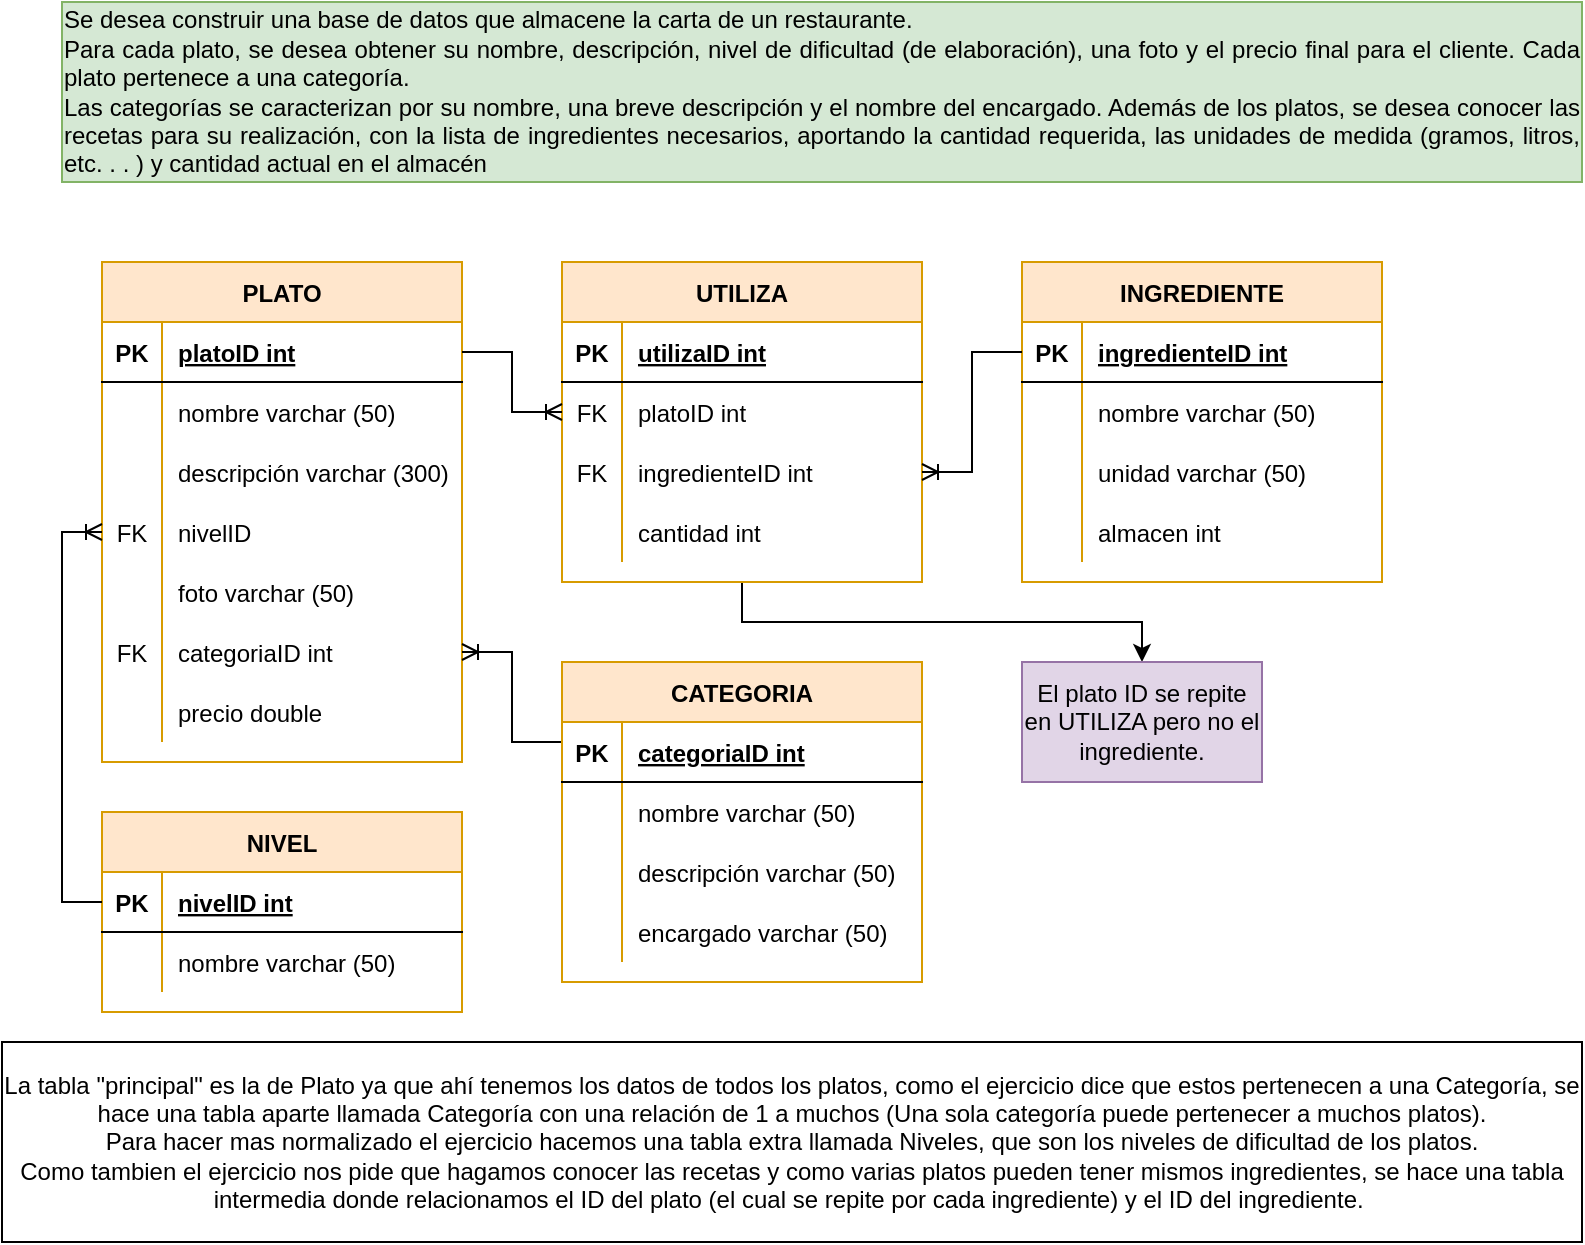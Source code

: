 <mxfile version="15.4.3" type="google"><diagram id="D0yZV_i4yqagkB4e9juL" name="Page-1"><mxGraphModel dx="868" dy="460" grid="1" gridSize="10" guides="1" tooltips="1" connect="1" arrows="1" fold="1" page="1" pageScale="1" pageWidth="827" pageHeight="1169" math="0" shadow="0"><root><mxCell id="0"/><mxCell id="1" parent="0"/><mxCell id="RPkCA1NqqjbcEK1v02P2-1" value="&lt;div style=&quot;text-align: justify&quot;&gt;&lt;div&gt;Se desea construir una base de datos que almacene la carta de un restaurante.&lt;/div&gt;&lt;div&gt;Para cada plato, se desea obtener su nombre, descripción, nivel de dificultad (de elaboración), una foto y el precio final para el cliente. Cada plato pertenece a una categoría.&lt;/div&gt;&lt;div&gt;Las categorías se caracterizan por su nombre, una breve descripción y el nombre del encargado. Además de los platos, se desea conocer las recetas para su realización, con la lista de ingredientes necesarios, aportando la cantidad requerida, las unidades de medida (gramos, litros, etc. . . ) y cantidad actual en el almacén&lt;/div&gt;&lt;/div&gt;" style="rounded=0;whiteSpace=wrap;html=1;fillColor=#d5e8d4;strokeColor=#82b366;" parent="1" vertex="1"><mxGeometry x="40" y="20" width="760" height="90" as="geometry"/></mxCell><mxCell id="RPkCA1NqqjbcEK1v02P2-2" value="PLATO" style="shape=table;startSize=30;container=1;collapsible=1;childLayout=tableLayout;fixedRows=1;rowLines=0;fontStyle=1;align=center;resizeLast=1;fillColor=#ffe6cc;strokeColor=#d79b00;" parent="1" vertex="1"><mxGeometry x="60" y="150" width="180" height="250" as="geometry"/></mxCell><mxCell id="RPkCA1NqqjbcEK1v02P2-3" value="" style="shape=partialRectangle;collapsible=0;dropTarget=0;pointerEvents=0;fillColor=none;top=0;left=0;bottom=1;right=0;points=[[0,0.5],[1,0.5]];portConstraint=eastwest;" parent="RPkCA1NqqjbcEK1v02P2-2" vertex="1"><mxGeometry y="30" width="180" height="30" as="geometry"/></mxCell><mxCell id="RPkCA1NqqjbcEK1v02P2-4" value="PK" style="shape=partialRectangle;connectable=0;fillColor=none;top=0;left=0;bottom=0;right=0;fontStyle=1;overflow=hidden;" parent="RPkCA1NqqjbcEK1v02P2-3" vertex="1"><mxGeometry width="30" height="30" as="geometry"/></mxCell><mxCell id="RPkCA1NqqjbcEK1v02P2-5" value="platoID int" style="shape=partialRectangle;connectable=0;fillColor=none;top=0;left=0;bottom=0;right=0;align=left;spacingLeft=6;fontStyle=5;overflow=hidden;" parent="RPkCA1NqqjbcEK1v02P2-3" vertex="1"><mxGeometry x="30" width="150" height="30" as="geometry"/></mxCell><mxCell id="RPkCA1NqqjbcEK1v02P2-6" value="" style="shape=partialRectangle;collapsible=0;dropTarget=0;pointerEvents=0;fillColor=none;top=0;left=0;bottom=0;right=0;points=[[0,0.5],[1,0.5]];portConstraint=eastwest;" parent="RPkCA1NqqjbcEK1v02P2-2" vertex="1"><mxGeometry y="60" width="180" height="30" as="geometry"/></mxCell><mxCell id="RPkCA1NqqjbcEK1v02P2-7" value="" style="shape=partialRectangle;connectable=0;fillColor=none;top=0;left=0;bottom=0;right=0;editable=1;overflow=hidden;" parent="RPkCA1NqqjbcEK1v02P2-6" vertex="1"><mxGeometry width="30" height="30" as="geometry"/></mxCell><mxCell id="RPkCA1NqqjbcEK1v02P2-8" value="nombre varchar (50)" style="shape=partialRectangle;connectable=0;fillColor=none;top=0;left=0;bottom=0;right=0;align=left;spacingLeft=6;overflow=hidden;" parent="RPkCA1NqqjbcEK1v02P2-6" vertex="1"><mxGeometry x="30" width="150" height="30" as="geometry"/></mxCell><mxCell id="RPkCA1NqqjbcEK1v02P2-9" value="" style="shape=partialRectangle;collapsible=0;dropTarget=0;pointerEvents=0;fillColor=none;top=0;left=0;bottom=0;right=0;points=[[0,0.5],[1,0.5]];portConstraint=eastwest;" parent="RPkCA1NqqjbcEK1v02P2-2" vertex="1"><mxGeometry y="90" width="180" height="30" as="geometry"/></mxCell><mxCell id="RPkCA1NqqjbcEK1v02P2-10" value="" style="shape=partialRectangle;connectable=0;fillColor=none;top=0;left=0;bottom=0;right=0;editable=1;overflow=hidden;" parent="RPkCA1NqqjbcEK1v02P2-9" vertex="1"><mxGeometry width="30" height="30" as="geometry"/></mxCell><mxCell id="RPkCA1NqqjbcEK1v02P2-11" value="descripción varchar (300) " style="shape=partialRectangle;connectable=0;fillColor=none;top=0;left=0;bottom=0;right=0;align=left;spacingLeft=6;overflow=hidden;" parent="RPkCA1NqqjbcEK1v02P2-9" vertex="1"><mxGeometry x="30" width="150" height="30" as="geometry"/></mxCell><mxCell id="RPkCA1NqqjbcEK1v02P2-12" value="" style="shape=partialRectangle;collapsible=0;dropTarget=0;pointerEvents=0;fillColor=none;top=0;left=0;bottom=0;right=0;points=[[0,0.5],[1,0.5]];portConstraint=eastwest;" parent="RPkCA1NqqjbcEK1v02P2-2" vertex="1"><mxGeometry y="120" width="180" height="30" as="geometry"/></mxCell><mxCell id="RPkCA1NqqjbcEK1v02P2-13" value="FK" style="shape=partialRectangle;connectable=0;fillColor=none;top=0;left=0;bottom=0;right=0;editable=1;overflow=hidden;" parent="RPkCA1NqqjbcEK1v02P2-12" vertex="1"><mxGeometry width="30" height="30" as="geometry"/></mxCell><mxCell id="RPkCA1NqqjbcEK1v02P2-14" value="nivelID" style="shape=partialRectangle;connectable=0;fillColor=none;top=0;left=0;bottom=0;right=0;align=left;spacingLeft=6;overflow=hidden;" parent="RPkCA1NqqjbcEK1v02P2-12" vertex="1"><mxGeometry x="30" width="150" height="30" as="geometry"/></mxCell><mxCell id="RPkCA1NqqjbcEK1v02P2-41" value="" style="shape=partialRectangle;collapsible=0;dropTarget=0;pointerEvents=0;fillColor=none;top=0;left=0;bottom=0;right=0;points=[[0,0.5],[1,0.5]];portConstraint=eastwest;" parent="RPkCA1NqqjbcEK1v02P2-2" vertex="1"><mxGeometry y="150" width="180" height="30" as="geometry"/></mxCell><mxCell id="RPkCA1NqqjbcEK1v02P2-42" value="" style="shape=partialRectangle;connectable=0;fillColor=none;top=0;left=0;bottom=0;right=0;editable=1;overflow=hidden;" parent="RPkCA1NqqjbcEK1v02P2-41" vertex="1"><mxGeometry width="30" height="30" as="geometry"/></mxCell><mxCell id="RPkCA1NqqjbcEK1v02P2-43" value="foto varchar (50)" style="shape=partialRectangle;connectable=0;fillColor=none;top=0;left=0;bottom=0;right=0;align=left;spacingLeft=6;overflow=hidden;" parent="RPkCA1NqqjbcEK1v02P2-41" vertex="1"><mxGeometry x="30" width="150" height="30" as="geometry"/></mxCell><mxCell id="RPkCA1NqqjbcEK1v02P2-44" value="" style="shape=partialRectangle;collapsible=0;dropTarget=0;pointerEvents=0;fillColor=none;top=0;left=0;bottom=0;right=0;points=[[0,0.5],[1,0.5]];portConstraint=eastwest;" parent="RPkCA1NqqjbcEK1v02P2-2" vertex="1"><mxGeometry y="180" width="180" height="30" as="geometry"/></mxCell><mxCell id="RPkCA1NqqjbcEK1v02P2-45" value="FK" style="shape=partialRectangle;connectable=0;fillColor=none;top=0;left=0;bottom=0;right=0;editable=1;overflow=hidden;" parent="RPkCA1NqqjbcEK1v02P2-44" vertex="1"><mxGeometry width="30" height="30" as="geometry"/></mxCell><mxCell id="RPkCA1NqqjbcEK1v02P2-46" value="categoriaID int" style="shape=partialRectangle;connectable=0;fillColor=none;top=0;left=0;bottom=0;right=0;align=left;spacingLeft=6;overflow=hidden;" parent="RPkCA1NqqjbcEK1v02P2-44" vertex="1"><mxGeometry x="30" width="150" height="30" as="geometry"/></mxCell><mxCell id="RPkCA1NqqjbcEK1v02P2-47" value="" style="shape=partialRectangle;collapsible=0;dropTarget=0;pointerEvents=0;fillColor=none;top=0;left=0;bottom=0;right=0;points=[[0,0.5],[1,0.5]];portConstraint=eastwest;" parent="RPkCA1NqqjbcEK1v02P2-2" vertex="1"><mxGeometry y="210" width="180" height="30" as="geometry"/></mxCell><mxCell id="RPkCA1NqqjbcEK1v02P2-48" value="" style="shape=partialRectangle;connectable=0;fillColor=none;top=0;left=0;bottom=0;right=0;editable=1;overflow=hidden;" parent="RPkCA1NqqjbcEK1v02P2-47" vertex="1"><mxGeometry width="30" height="30" as="geometry"/></mxCell><mxCell id="RPkCA1NqqjbcEK1v02P2-49" value="precio double" style="shape=partialRectangle;connectable=0;fillColor=none;top=0;left=0;bottom=0;right=0;align=left;spacingLeft=6;overflow=hidden;" parent="RPkCA1NqqjbcEK1v02P2-47" vertex="1"><mxGeometry x="30" width="150" height="30" as="geometry"/></mxCell><mxCell id="RPkCA1NqqjbcEK1v02P2-84" style="edgeStyle=orthogonalEdgeStyle;rounded=0;orthogonalLoop=1;jettySize=auto;html=1;exitX=0.5;exitY=1;exitDx=0;exitDy=0;entryX=0.5;entryY=0;entryDx=0;entryDy=0;endArrow=classic;endFill=1;" parent="1" source="RPkCA1NqqjbcEK1v02P2-15" target="RPkCA1NqqjbcEK1v02P2-83" edge="1"><mxGeometry relative="1" as="geometry"/></mxCell><mxCell id="RPkCA1NqqjbcEK1v02P2-15" value="UTILIZA" style="shape=table;startSize=30;container=1;collapsible=1;childLayout=tableLayout;fixedRows=1;rowLines=0;fontStyle=1;align=center;resizeLast=1;fillColor=#ffe6cc;strokeColor=#d79b00;" parent="1" vertex="1"><mxGeometry x="290" y="150" width="180" height="160" as="geometry"/></mxCell><mxCell id="RPkCA1NqqjbcEK1v02P2-16" value="" style="shape=partialRectangle;collapsible=0;dropTarget=0;pointerEvents=0;fillColor=none;top=0;left=0;bottom=1;right=0;points=[[0,0.5],[1,0.5]];portConstraint=eastwest;" parent="RPkCA1NqqjbcEK1v02P2-15" vertex="1"><mxGeometry y="30" width="180" height="30" as="geometry"/></mxCell><mxCell id="RPkCA1NqqjbcEK1v02P2-17" value="PK" style="shape=partialRectangle;connectable=0;fillColor=none;top=0;left=0;bottom=0;right=0;fontStyle=1;overflow=hidden;" parent="RPkCA1NqqjbcEK1v02P2-16" vertex="1"><mxGeometry width="30" height="30" as="geometry"/></mxCell><mxCell id="RPkCA1NqqjbcEK1v02P2-18" value="utilizaID int" style="shape=partialRectangle;connectable=0;fillColor=none;top=0;left=0;bottom=0;right=0;align=left;spacingLeft=6;fontStyle=5;overflow=hidden;" parent="RPkCA1NqqjbcEK1v02P2-16" vertex="1"><mxGeometry x="30" width="150" height="30" as="geometry"/></mxCell><mxCell id="RPkCA1NqqjbcEK1v02P2-19" value="" style="shape=partialRectangle;collapsible=0;dropTarget=0;pointerEvents=0;fillColor=none;top=0;left=0;bottom=0;right=0;points=[[0,0.5],[1,0.5]];portConstraint=eastwest;" parent="RPkCA1NqqjbcEK1v02P2-15" vertex="1"><mxGeometry y="60" width="180" height="30" as="geometry"/></mxCell><mxCell id="RPkCA1NqqjbcEK1v02P2-20" value="FK" style="shape=partialRectangle;connectable=0;fillColor=none;top=0;left=0;bottom=0;right=0;editable=1;overflow=hidden;" parent="RPkCA1NqqjbcEK1v02P2-19" vertex="1"><mxGeometry width="30" height="30" as="geometry"/></mxCell><mxCell id="RPkCA1NqqjbcEK1v02P2-21" value="platoID int" style="shape=partialRectangle;connectable=0;fillColor=none;top=0;left=0;bottom=0;right=0;align=left;spacingLeft=6;overflow=hidden;" parent="RPkCA1NqqjbcEK1v02P2-19" vertex="1"><mxGeometry x="30" width="150" height="30" as="geometry"/></mxCell><mxCell id="RPkCA1NqqjbcEK1v02P2-22" value="" style="shape=partialRectangle;collapsible=0;dropTarget=0;pointerEvents=0;fillColor=none;top=0;left=0;bottom=0;right=0;points=[[0,0.5],[1,0.5]];portConstraint=eastwest;" parent="RPkCA1NqqjbcEK1v02P2-15" vertex="1"><mxGeometry y="90" width="180" height="30" as="geometry"/></mxCell><mxCell id="RPkCA1NqqjbcEK1v02P2-23" value="FK" style="shape=partialRectangle;connectable=0;fillColor=none;top=0;left=0;bottom=0;right=0;editable=1;overflow=hidden;" parent="RPkCA1NqqjbcEK1v02P2-22" vertex="1"><mxGeometry width="30" height="30" as="geometry"/></mxCell><mxCell id="RPkCA1NqqjbcEK1v02P2-24" value="ingredienteID int" style="shape=partialRectangle;connectable=0;fillColor=none;top=0;left=0;bottom=0;right=0;align=left;spacingLeft=6;overflow=hidden;" parent="RPkCA1NqqjbcEK1v02P2-22" vertex="1"><mxGeometry x="30" width="150" height="30" as="geometry"/></mxCell><mxCell id="RPkCA1NqqjbcEK1v02P2-25" value="" style="shape=partialRectangle;collapsible=0;dropTarget=0;pointerEvents=0;fillColor=none;top=0;left=0;bottom=0;right=0;points=[[0,0.5],[1,0.5]];portConstraint=eastwest;" parent="RPkCA1NqqjbcEK1v02P2-15" vertex="1"><mxGeometry y="120" width="180" height="30" as="geometry"/></mxCell><mxCell id="RPkCA1NqqjbcEK1v02P2-26" value="" style="shape=partialRectangle;connectable=0;fillColor=none;top=0;left=0;bottom=0;right=0;editable=1;overflow=hidden;" parent="RPkCA1NqqjbcEK1v02P2-25" vertex="1"><mxGeometry width="30" height="30" as="geometry"/></mxCell><mxCell id="RPkCA1NqqjbcEK1v02P2-27" value="cantidad int" style="shape=partialRectangle;connectable=0;fillColor=none;top=0;left=0;bottom=0;right=0;align=left;spacingLeft=6;overflow=hidden;" parent="RPkCA1NqqjbcEK1v02P2-25" vertex="1"><mxGeometry x="30" width="150" height="30" as="geometry"/></mxCell><mxCell id="RPkCA1NqqjbcEK1v02P2-28" value="INGREDIENTE" style="shape=table;startSize=30;container=1;collapsible=1;childLayout=tableLayout;fixedRows=1;rowLines=0;fontStyle=1;align=center;resizeLast=1;fillColor=#ffe6cc;strokeColor=#d79b00;" parent="1" vertex="1"><mxGeometry x="520" y="150" width="180" height="160" as="geometry"/></mxCell><mxCell id="RPkCA1NqqjbcEK1v02P2-29" value="" style="shape=partialRectangle;collapsible=0;dropTarget=0;pointerEvents=0;fillColor=none;top=0;left=0;bottom=1;right=0;points=[[0,0.5],[1,0.5]];portConstraint=eastwest;" parent="RPkCA1NqqjbcEK1v02P2-28" vertex="1"><mxGeometry y="30" width="180" height="30" as="geometry"/></mxCell><mxCell id="RPkCA1NqqjbcEK1v02P2-30" value="PK" style="shape=partialRectangle;connectable=0;fillColor=none;top=0;left=0;bottom=0;right=0;fontStyle=1;overflow=hidden;" parent="RPkCA1NqqjbcEK1v02P2-29" vertex="1"><mxGeometry width="30" height="30" as="geometry"/></mxCell><mxCell id="RPkCA1NqqjbcEK1v02P2-31" value="ingredienteID int" style="shape=partialRectangle;connectable=0;fillColor=none;top=0;left=0;bottom=0;right=0;align=left;spacingLeft=6;fontStyle=5;overflow=hidden;" parent="RPkCA1NqqjbcEK1v02P2-29" vertex="1"><mxGeometry x="30" width="150" height="30" as="geometry"/></mxCell><mxCell id="RPkCA1NqqjbcEK1v02P2-32" value="" style="shape=partialRectangle;collapsible=0;dropTarget=0;pointerEvents=0;fillColor=none;top=0;left=0;bottom=0;right=0;points=[[0,0.5],[1,0.5]];portConstraint=eastwest;" parent="RPkCA1NqqjbcEK1v02P2-28" vertex="1"><mxGeometry y="60" width="180" height="30" as="geometry"/></mxCell><mxCell id="RPkCA1NqqjbcEK1v02P2-33" value="" style="shape=partialRectangle;connectable=0;fillColor=none;top=0;left=0;bottom=0;right=0;editable=1;overflow=hidden;" parent="RPkCA1NqqjbcEK1v02P2-32" vertex="1"><mxGeometry width="30" height="30" as="geometry"/></mxCell><mxCell id="RPkCA1NqqjbcEK1v02P2-34" value="nombre varchar (50)" style="shape=partialRectangle;connectable=0;fillColor=none;top=0;left=0;bottom=0;right=0;align=left;spacingLeft=6;overflow=hidden;" parent="RPkCA1NqqjbcEK1v02P2-32" vertex="1"><mxGeometry x="30" width="150" height="30" as="geometry"/></mxCell><mxCell id="RPkCA1NqqjbcEK1v02P2-35" value="" style="shape=partialRectangle;collapsible=0;dropTarget=0;pointerEvents=0;fillColor=none;top=0;left=0;bottom=0;right=0;points=[[0,0.5],[1,0.5]];portConstraint=eastwest;" parent="RPkCA1NqqjbcEK1v02P2-28" vertex="1"><mxGeometry y="90" width="180" height="30" as="geometry"/></mxCell><mxCell id="RPkCA1NqqjbcEK1v02P2-36" value="" style="shape=partialRectangle;connectable=0;fillColor=none;top=0;left=0;bottom=0;right=0;editable=1;overflow=hidden;" parent="RPkCA1NqqjbcEK1v02P2-35" vertex="1"><mxGeometry width="30" height="30" as="geometry"/></mxCell><mxCell id="RPkCA1NqqjbcEK1v02P2-37" value="unidad varchar (50)" style="shape=partialRectangle;connectable=0;fillColor=none;top=0;left=0;bottom=0;right=0;align=left;spacingLeft=6;overflow=hidden;" parent="RPkCA1NqqjbcEK1v02P2-35" vertex="1"><mxGeometry x="30" width="150" height="30" as="geometry"/></mxCell><mxCell id="RPkCA1NqqjbcEK1v02P2-38" value="" style="shape=partialRectangle;collapsible=0;dropTarget=0;pointerEvents=0;fillColor=none;top=0;left=0;bottom=0;right=0;points=[[0,0.5],[1,0.5]];portConstraint=eastwest;" parent="RPkCA1NqqjbcEK1v02P2-28" vertex="1"><mxGeometry y="120" width="180" height="30" as="geometry"/></mxCell><mxCell id="RPkCA1NqqjbcEK1v02P2-39" value="" style="shape=partialRectangle;connectable=0;fillColor=none;top=0;left=0;bottom=0;right=0;editable=1;overflow=hidden;" parent="RPkCA1NqqjbcEK1v02P2-38" vertex="1"><mxGeometry width="30" height="30" as="geometry"/></mxCell><mxCell id="RPkCA1NqqjbcEK1v02P2-40" value="almacen int" style="shape=partialRectangle;connectable=0;fillColor=none;top=0;left=0;bottom=0;right=0;align=left;spacingLeft=6;overflow=hidden;" parent="RPkCA1NqqjbcEK1v02P2-38" vertex="1"><mxGeometry x="30" width="150" height="30" as="geometry"/></mxCell><mxCell id="RPkCA1NqqjbcEK1v02P2-50" style="edgeStyle=orthogonalEdgeStyle;rounded=0;orthogonalLoop=1;jettySize=auto;html=1;exitX=1;exitY=0.5;exitDx=0;exitDy=0;entryX=0;entryY=0.5;entryDx=0;entryDy=0;endArrow=ERoneToMany;endFill=0;" parent="1" source="RPkCA1NqqjbcEK1v02P2-3" target="RPkCA1NqqjbcEK1v02P2-19" edge="1"><mxGeometry relative="1" as="geometry"/></mxCell><mxCell id="RPkCA1NqqjbcEK1v02P2-52" value="NIVEL" style="shape=table;startSize=30;container=1;collapsible=1;childLayout=tableLayout;fixedRows=1;rowLines=0;fontStyle=1;align=center;resizeLast=1;fillColor=#ffe6cc;strokeColor=#d79b00;" parent="1" vertex="1"><mxGeometry x="60" y="425" width="180" height="100" as="geometry"/></mxCell><mxCell id="RPkCA1NqqjbcEK1v02P2-53" value="" style="shape=partialRectangle;collapsible=0;dropTarget=0;pointerEvents=0;fillColor=none;top=0;left=0;bottom=1;right=0;points=[[0,0.5],[1,0.5]];portConstraint=eastwest;" parent="RPkCA1NqqjbcEK1v02P2-52" vertex="1"><mxGeometry y="30" width="180" height="30" as="geometry"/></mxCell><mxCell id="RPkCA1NqqjbcEK1v02P2-54" value="PK" style="shape=partialRectangle;connectable=0;fillColor=none;top=0;left=0;bottom=0;right=0;fontStyle=1;overflow=hidden;" parent="RPkCA1NqqjbcEK1v02P2-53" vertex="1"><mxGeometry width="30" height="30" as="geometry"/></mxCell><mxCell id="RPkCA1NqqjbcEK1v02P2-55" value="nivelID int" style="shape=partialRectangle;connectable=0;fillColor=none;top=0;left=0;bottom=0;right=0;align=left;spacingLeft=6;fontStyle=5;overflow=hidden;" parent="RPkCA1NqqjbcEK1v02P2-53" vertex="1"><mxGeometry x="30" width="150" height="30" as="geometry"/></mxCell><mxCell id="RPkCA1NqqjbcEK1v02P2-56" value="" style="shape=partialRectangle;collapsible=0;dropTarget=0;pointerEvents=0;fillColor=none;top=0;left=0;bottom=0;right=0;points=[[0,0.5],[1,0.5]];portConstraint=eastwest;" parent="RPkCA1NqqjbcEK1v02P2-52" vertex="1"><mxGeometry y="60" width="180" height="30" as="geometry"/></mxCell><mxCell id="RPkCA1NqqjbcEK1v02P2-57" value="" style="shape=partialRectangle;connectable=0;fillColor=none;top=0;left=0;bottom=0;right=0;editable=1;overflow=hidden;" parent="RPkCA1NqqjbcEK1v02P2-56" vertex="1"><mxGeometry width="30" height="30" as="geometry"/></mxCell><mxCell id="RPkCA1NqqjbcEK1v02P2-58" value="nombre varchar (50)" style="shape=partialRectangle;connectable=0;fillColor=none;top=0;left=0;bottom=0;right=0;align=left;spacingLeft=6;overflow=hidden;" parent="RPkCA1NqqjbcEK1v02P2-56" vertex="1"><mxGeometry x="30" width="150" height="30" as="geometry"/></mxCell><mxCell id="RPkCA1NqqjbcEK1v02P2-80" style="edgeStyle=orthogonalEdgeStyle;rounded=0;orthogonalLoop=1;jettySize=auto;html=1;exitX=0;exitY=0.25;exitDx=0;exitDy=0;entryX=1;entryY=0.5;entryDx=0;entryDy=0;endArrow=ERoneToMany;endFill=0;" parent="1" source="RPkCA1NqqjbcEK1v02P2-66" target="RPkCA1NqqjbcEK1v02P2-44" edge="1"><mxGeometry relative="1" as="geometry"/></mxCell><mxCell id="RPkCA1NqqjbcEK1v02P2-66" value="CATEGORIA" style="shape=table;startSize=30;container=1;collapsible=1;childLayout=tableLayout;fixedRows=1;rowLines=0;fontStyle=1;align=center;resizeLast=1;fillColor=#ffe6cc;strokeColor=#d79b00;" parent="1" vertex="1"><mxGeometry x="290" y="350" width="180" height="160" as="geometry"/></mxCell><mxCell id="RPkCA1NqqjbcEK1v02P2-67" value="" style="shape=partialRectangle;collapsible=0;dropTarget=0;pointerEvents=0;fillColor=none;top=0;left=0;bottom=1;right=0;points=[[0,0.5],[1,0.5]];portConstraint=eastwest;" parent="RPkCA1NqqjbcEK1v02P2-66" vertex="1"><mxGeometry y="30" width="180" height="30" as="geometry"/></mxCell><mxCell id="RPkCA1NqqjbcEK1v02P2-68" value="PK" style="shape=partialRectangle;connectable=0;fillColor=none;top=0;left=0;bottom=0;right=0;fontStyle=1;overflow=hidden;" parent="RPkCA1NqqjbcEK1v02P2-67" vertex="1"><mxGeometry width="30" height="30" as="geometry"/></mxCell><mxCell id="RPkCA1NqqjbcEK1v02P2-69" value="categoriaID int" style="shape=partialRectangle;connectable=0;fillColor=none;top=0;left=0;bottom=0;right=0;align=left;spacingLeft=6;fontStyle=5;overflow=hidden;" parent="RPkCA1NqqjbcEK1v02P2-67" vertex="1"><mxGeometry x="30" width="150" height="30" as="geometry"/></mxCell><mxCell id="RPkCA1NqqjbcEK1v02P2-70" value="" style="shape=partialRectangle;collapsible=0;dropTarget=0;pointerEvents=0;fillColor=none;top=0;left=0;bottom=0;right=0;points=[[0,0.5],[1,0.5]];portConstraint=eastwest;" parent="RPkCA1NqqjbcEK1v02P2-66" vertex="1"><mxGeometry y="60" width="180" height="30" as="geometry"/></mxCell><mxCell id="RPkCA1NqqjbcEK1v02P2-71" value="" style="shape=partialRectangle;connectable=0;fillColor=none;top=0;left=0;bottom=0;right=0;editable=1;overflow=hidden;" parent="RPkCA1NqqjbcEK1v02P2-70" vertex="1"><mxGeometry width="30" height="30" as="geometry"/></mxCell><mxCell id="RPkCA1NqqjbcEK1v02P2-72" value="nombre varchar (50)" style="shape=partialRectangle;connectable=0;fillColor=none;top=0;left=0;bottom=0;right=0;align=left;spacingLeft=6;overflow=hidden;" parent="RPkCA1NqqjbcEK1v02P2-70" vertex="1"><mxGeometry x="30" width="150" height="30" as="geometry"/></mxCell><mxCell id="RPkCA1NqqjbcEK1v02P2-73" value="" style="shape=partialRectangle;collapsible=0;dropTarget=0;pointerEvents=0;fillColor=none;top=0;left=0;bottom=0;right=0;points=[[0,0.5],[1,0.5]];portConstraint=eastwest;" parent="RPkCA1NqqjbcEK1v02P2-66" vertex="1"><mxGeometry y="90" width="180" height="30" as="geometry"/></mxCell><mxCell id="RPkCA1NqqjbcEK1v02P2-74" value="" style="shape=partialRectangle;connectable=0;fillColor=none;top=0;left=0;bottom=0;right=0;editable=1;overflow=hidden;" parent="RPkCA1NqqjbcEK1v02P2-73" vertex="1"><mxGeometry width="30" height="30" as="geometry"/></mxCell><mxCell id="RPkCA1NqqjbcEK1v02P2-75" value="descripción varchar (50)" style="shape=partialRectangle;connectable=0;fillColor=none;top=0;left=0;bottom=0;right=0;align=left;spacingLeft=6;overflow=hidden;" parent="RPkCA1NqqjbcEK1v02P2-73" vertex="1"><mxGeometry x="30" width="150" height="30" as="geometry"/></mxCell><mxCell id="RPkCA1NqqjbcEK1v02P2-76" value="" style="shape=partialRectangle;collapsible=0;dropTarget=0;pointerEvents=0;fillColor=none;top=0;left=0;bottom=0;right=0;points=[[0,0.5],[1,0.5]];portConstraint=eastwest;" parent="RPkCA1NqqjbcEK1v02P2-66" vertex="1"><mxGeometry y="120" width="180" height="30" as="geometry"/></mxCell><mxCell id="RPkCA1NqqjbcEK1v02P2-77" value="" style="shape=partialRectangle;connectable=0;fillColor=none;top=0;left=0;bottom=0;right=0;editable=1;overflow=hidden;" parent="RPkCA1NqqjbcEK1v02P2-76" vertex="1"><mxGeometry width="30" height="30" as="geometry"/></mxCell><mxCell id="RPkCA1NqqjbcEK1v02P2-78" value="encargado varchar (50)" style="shape=partialRectangle;connectable=0;fillColor=none;top=0;left=0;bottom=0;right=0;align=left;spacingLeft=6;overflow=hidden;" parent="RPkCA1NqqjbcEK1v02P2-76" vertex="1"><mxGeometry x="30" width="150" height="30" as="geometry"/></mxCell><mxCell id="RPkCA1NqqjbcEK1v02P2-81" style="edgeStyle=orthogonalEdgeStyle;rounded=0;orthogonalLoop=1;jettySize=auto;html=1;exitX=0;exitY=0.5;exitDx=0;exitDy=0;endArrow=ERoneToMany;endFill=0;" parent="1" source="RPkCA1NqqjbcEK1v02P2-29" target="RPkCA1NqqjbcEK1v02P2-22" edge="1"><mxGeometry relative="1" as="geometry"/></mxCell><mxCell id="RPkCA1NqqjbcEK1v02P2-82" style="edgeStyle=orthogonalEdgeStyle;rounded=0;orthogonalLoop=1;jettySize=auto;html=1;exitX=0;exitY=0.5;exitDx=0;exitDy=0;entryX=0;entryY=0.5;entryDx=0;entryDy=0;endArrow=ERoneToMany;endFill=0;" parent="1" source="RPkCA1NqqjbcEK1v02P2-53" target="RPkCA1NqqjbcEK1v02P2-12" edge="1"><mxGeometry relative="1" as="geometry"/></mxCell><mxCell id="RPkCA1NqqjbcEK1v02P2-83" value="El plato ID se repite en UTILIZA pero no el ingrediente." style="rounded=0;whiteSpace=wrap;html=1;fillColor=#e1d5e7;strokeColor=#9673a6;" parent="1" vertex="1"><mxGeometry x="520" y="350" width="120" height="60" as="geometry"/></mxCell><mxCell id="xGgsWc9kf8jMSqo0nioL-1" value="La tabla &quot;principal&quot; es la de Plato ya que ahí tenemos los datos de todos los platos, como el ejercicio dice que estos pertenecen a una Categoría, se hace una tabla aparte llamada Categoría con una relación de 1 a muchos (Una sola categoría puede pertenecer a muchos platos).&lt;br&gt;Para hacer mas normalizado el ejercicio hacemos una tabla extra llamada Niveles, que son los niveles de dificultad de los platos.&lt;br&gt;Como tambien el ejercicio nos pide que hagamos conocer las recetas y como varias platos pueden tener mismos ingredientes, se hace una tabla intermedia donde relacionamos el ID del plato (el cual se repite por cada ingrediente) y el ID del ingrediente.&amp;nbsp;" style="rounded=0;whiteSpace=wrap;html=1;" vertex="1" parent="1"><mxGeometry x="10" y="540" width="790" height="100" as="geometry"/></mxCell></root></mxGraphModel></diagram></mxfile>